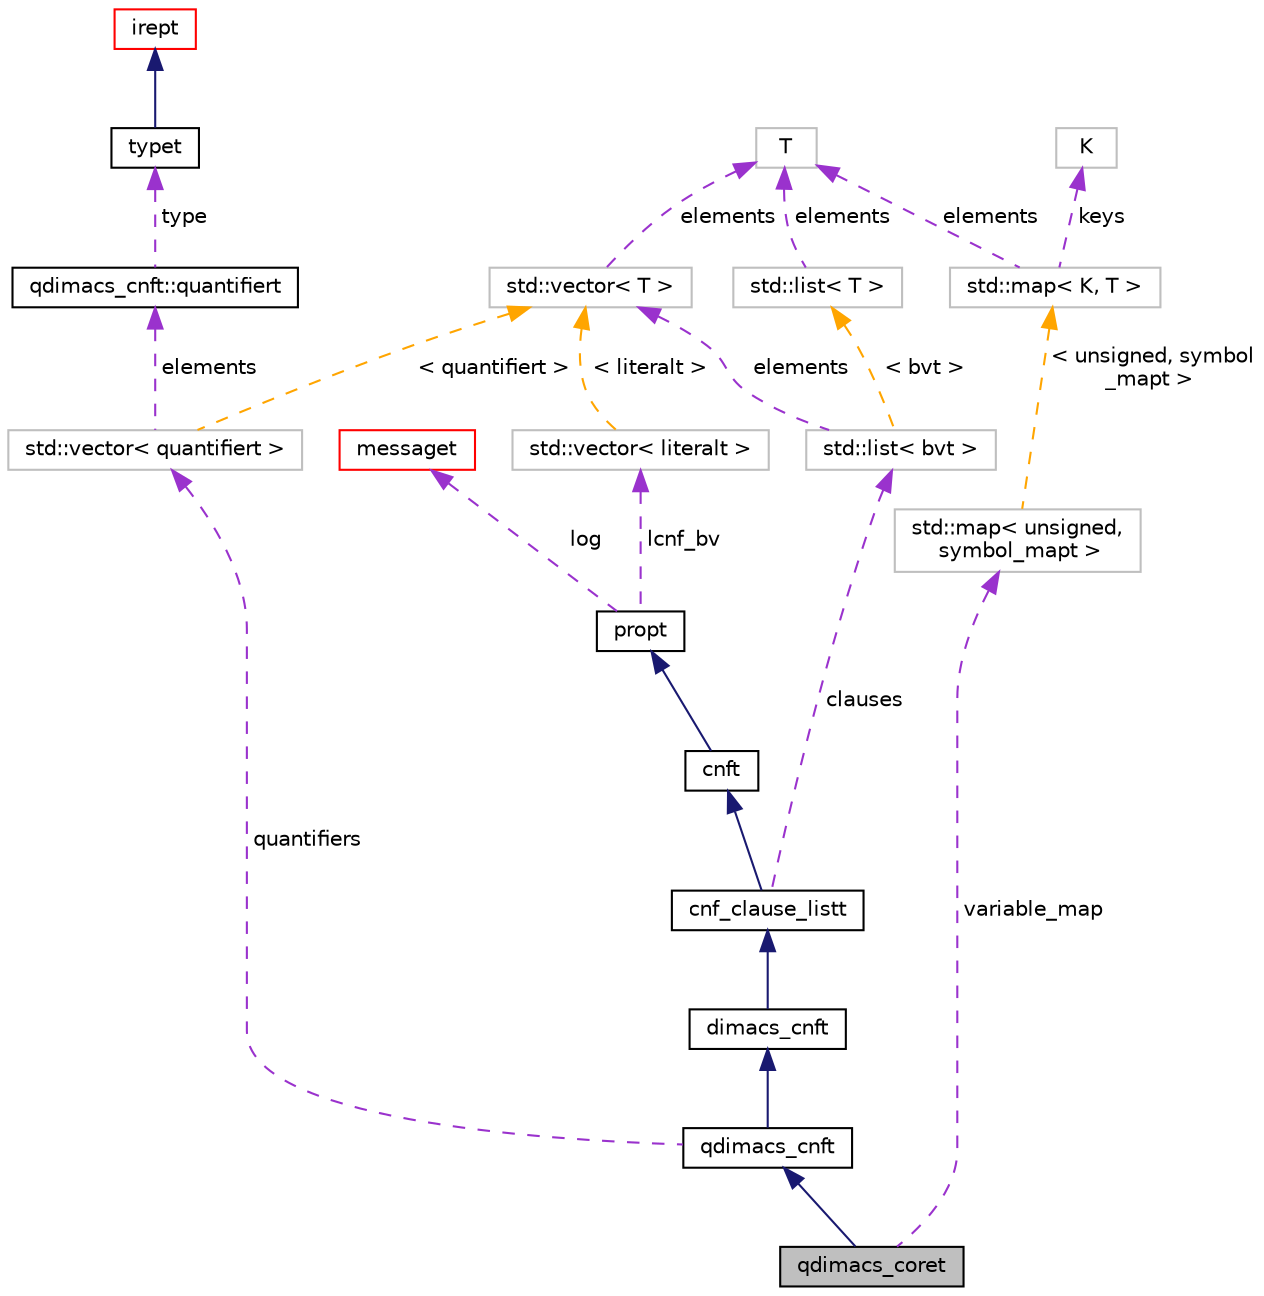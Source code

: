 digraph "qdimacs_coret"
{
 // LATEX_PDF_SIZE
  bgcolor="transparent";
  edge [fontname="Helvetica",fontsize="10",labelfontname="Helvetica",labelfontsize="10"];
  node [fontname="Helvetica",fontsize="10",shape=record];
  Node1 [label="qdimacs_coret",height=0.2,width=0.4,color="black", fillcolor="grey75", style="filled", fontcolor="black",tooltip=" "];
  Node2 -> Node1 [dir="back",color="midnightblue",fontsize="10",style="solid",fontname="Helvetica"];
  Node2 [label="qdimacs_cnft",height=0.2,width=0.4,color="black",URL="$classqdimacs__cnft.html",tooltip=" "];
  Node3 -> Node2 [dir="back",color="midnightblue",fontsize="10",style="solid",fontname="Helvetica"];
  Node3 [label="dimacs_cnft",height=0.2,width=0.4,color="black",URL="$classdimacs__cnft.html",tooltip=" "];
  Node4 -> Node3 [dir="back",color="midnightblue",fontsize="10",style="solid",fontname="Helvetica"];
  Node4 [label="cnf_clause_listt",height=0.2,width=0.4,color="black",URL="$classcnf__clause__listt.html",tooltip=" "];
  Node5 -> Node4 [dir="back",color="midnightblue",fontsize="10",style="solid",fontname="Helvetica"];
  Node5 [label="cnft",height=0.2,width=0.4,color="black",URL="$classcnft.html",tooltip=" "];
  Node6 -> Node5 [dir="back",color="midnightblue",fontsize="10",style="solid",fontname="Helvetica"];
  Node6 [label="propt",height=0.2,width=0.4,color="black",URL="$classpropt.html",tooltip="TO_BE_DOCUMENTED."];
  Node7 -> Node6 [dir="back",color="darkorchid3",fontsize="10",style="dashed",label=" log" ,fontname="Helvetica"];
  Node7 [label="messaget",height=0.2,width=0.4,color="red",URL="$classmessaget.html",tooltip="Class that provides messages with a built-in verbosity 'level'."];
  Node28 -> Node6 [dir="back",color="darkorchid3",fontsize="10",style="dashed",label=" lcnf_bv" ,fontname="Helvetica"];
  Node28 [label="std::vector\< literalt \>",height=0.2,width=0.4,color="grey75",tooltip=" "];
  Node10 -> Node28 [dir="back",color="orange",fontsize="10",style="dashed",label=" \< literalt \>" ,fontname="Helvetica"];
  Node10 [label="std::vector\< T \>",height=0.2,width=0.4,color="grey75",tooltip="STL class."];
  Node11 -> Node10 [dir="back",color="darkorchid3",fontsize="10",style="dashed",label=" elements" ,fontname="Helvetica"];
  Node11 [label="T",height=0.2,width=0.4,color="grey75",tooltip=" "];
  Node30 -> Node4 [dir="back",color="darkorchid3",fontsize="10",style="dashed",label=" clauses" ,fontname="Helvetica"];
  Node30 [label="std::list\< bvt \>",height=0.2,width=0.4,color="grey75",tooltip=" "];
  Node10 -> Node30 [dir="back",color="darkorchid3",fontsize="10",style="dashed",label=" elements" ,fontname="Helvetica"];
  Node31 -> Node30 [dir="back",color="orange",fontsize="10",style="dashed",label=" \< bvt \>" ,fontname="Helvetica"];
  Node31 [label="std::list\< T \>",height=0.2,width=0.4,color="grey75",tooltip="STL class."];
  Node11 -> Node31 [dir="back",color="darkorchid3",fontsize="10",style="dashed",label=" elements" ,fontname="Helvetica"];
  Node32 -> Node2 [dir="back",color="darkorchid3",fontsize="10",style="dashed",label=" quantifiers" ,fontname="Helvetica"];
  Node32 [label="std::vector\< quantifiert \>",height=0.2,width=0.4,color="grey75",tooltip=" "];
  Node33 -> Node32 [dir="back",color="darkorchid3",fontsize="10",style="dashed",label=" elements" ,fontname="Helvetica"];
  Node33 [label="qdimacs_cnft::quantifiert",height=0.2,width=0.4,color="black",URL="$classqdimacs__cnft_1_1quantifiert.html",tooltip=" "];
  Node34 -> Node33 [dir="back",color="darkorchid3",fontsize="10",style="dashed",label=" type" ,fontname="Helvetica"];
  Node34 [label="typet",height=0.2,width=0.4,color="black",URL="$classtypet.html",tooltip="The type of an expression, extends irept."];
  Node20 -> Node34 [dir="back",color="midnightblue",fontsize="10",style="solid",fontname="Helvetica"];
  Node20 [label="irept",height=0.2,width=0.4,color="red",URL="$classirept.html",tooltip="There are a large number of kinds of tree structured or tree-like data in CPROVER."];
  Node10 -> Node32 [dir="back",color="orange",fontsize="10",style="dashed",label=" \< quantifiert \>" ,fontname="Helvetica"];
  Node35 -> Node1 [dir="back",color="darkorchid3",fontsize="10",style="dashed",label=" variable_map" ,fontname="Helvetica"];
  Node35 [label="std::map\< unsigned,\l symbol_mapt \>",height=0.2,width=0.4,color="grey75",tooltip=" "];
  Node36 -> Node35 [dir="back",color="orange",fontsize="10",style="dashed",label=" \< unsigned, symbol\l_mapt \>" ,fontname="Helvetica"];
  Node36 [label="std::map\< K, T \>",height=0.2,width=0.4,color="grey75",tooltip="STL class."];
  Node37 -> Node36 [dir="back",color="darkorchid3",fontsize="10",style="dashed",label=" keys" ,fontname="Helvetica"];
  Node37 [label="K",height=0.2,width=0.4,color="grey75",tooltip=" "];
  Node11 -> Node36 [dir="back",color="darkorchid3",fontsize="10",style="dashed",label=" elements" ,fontname="Helvetica"];
}
